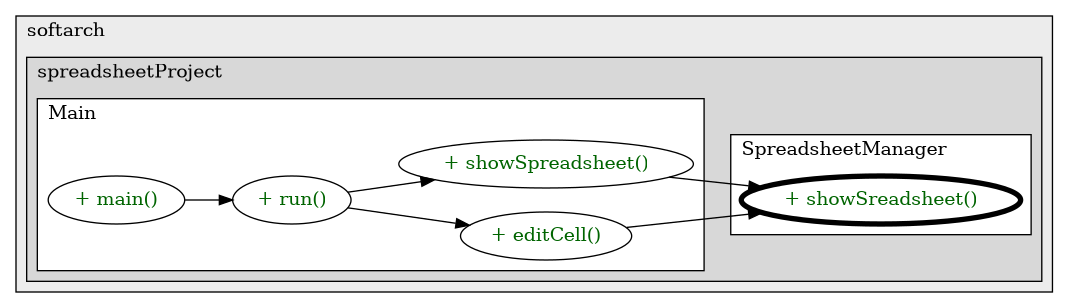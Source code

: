 @startuml

/' diagram meta data start
config=CallConfiguration;
{
  "rootMethod": "upc.softarch.spreadsheetProject.SpreadsheetManager#showSreadsheet()",
  "projectClassification": {
    "searchMode": "OpenProject", // OpenProject, AllProjects
    "includedProjects": "",
    "pathEndKeywords": "*.impl",
    "isClientPath": "",
    "isClientName": "",
    "isTestPath": "",
    "isTestName": "",
    "isMappingPath": "",
    "isMappingName": "",
    "isDataAccessPath": "",
    "isDataAccessName": "",
    "isDataStructurePath": "",
    "isDataStructureName": "",
    "isInterfaceStructuresPath": "",
    "isInterfaceStructuresName": "",
    "isEntryPointPath": "",
    "isEntryPointName": "",
    "treatFinalFieldsAsMandatory": false
  },
  "graphRestriction": {
    "classPackageExcludeFilter": "",
    "classPackageIncludeFilter": "",
    "classNameExcludeFilter": "",
    "classNameIncludeFilter": "",
    "methodNameExcludeFilter": "",
    "methodNameIncludeFilter": "",
    "removeByInheritance": "", // inheritance/annotation based filtering is done in a second step
    "removeByAnnotation": "",
    "removeByClassPackage": "", // cleanup the graph after inheritance/annotation based filtering is done
    "removeByClassName": "",
    "cutMappings": false,
    "cutEnum": true,
    "cutTests": true,
    "cutClient": true,
    "cutDataAccess": true,
    "cutInterfaceStructures": true,
    "cutDataStructures": true,
    "cutGetterAndSetter": true,
    "cutConstructors": true
  },
  "graphTraversal": {
    "forwardDepth": 3,
    "backwardDepth": 3,
    "classPackageExcludeFilter": "",
    "classPackageIncludeFilter": "",
    "classNameExcludeFilter": "",
    "classNameIncludeFilter": "",
    "methodNameExcludeFilter": "",
    "methodNameIncludeFilter": "",
    "hideMappings": false,
    "hideDataStructures": false,
    "hidePrivateMethods": true,
    "hideInterfaceCalls": true, // indirection: implementation -> interface (is hidden) -> implementation
    "onlyShowApplicationEntryPoints": false, // root node is included
    "useMethodCallsForStructureDiagram": "ForwardOnly" // ForwardOnly, BothDirections, No
  },
  "details": {
    "aggregation": "GroupByClass", // ByClass, GroupByClass, None
    "showMethodParametersTypes": false,
    "showMethodParametersNames": false,
    "showMethodReturnType": false,
    "showPackageLevels": 2,
    "showCallOrder": false,
    "edgeMode": "MethodsOnly", // TypesOnly, MethodsOnly, TypesAndMethods, MethodsAndDirectTypeUsage
    "showDetailedClassStructure": false
  },
  "rootClass": "upc.softarch.spreadsheetProject.SpreadsheetManager",
  "extensionCallbackMethod": "" // qualified.class.name#methodName - signature: public static String method(String)
}
diagram meta data end '/



digraph g {
    rankdir="LR"
    splines=polyline
    

'nodes 
subgraph cluster_1318690688 { 
   	label=softarch
	labeljust=l
	fillcolor="#ececec"
	style=filled
   
   subgraph cluster_846419237 { 
   	label=spreadsheetProject
	labeljust=l
	fillcolor="#d8d8d8"
	style=filled
   
   subgraph cluster_1132512806 { 
   	label=SpreadsheetManager
	labeljust=l
	fillcolor=white
	style=filled
   
   SpreadsheetManager420481259XXXshowSreadsheet0[
	label="+ showSreadsheet()"
	style=filled
	fillcolor=white
	tooltip="SpreadsheetManager

null"
	penwidth=4
	fontcolor=darkgreen
];
} 

subgraph cluster_1175133934 { 
   	label=Main
	labeljust=l
	fillcolor=white
	style=filled
   
   Main420481259XXXeditCell0[
	label="+ editCell()"
	style=filled
	fillcolor=white
	tooltip="Main

null"
	fontcolor=darkgreen
];

Main420481259XXXmain1859653459[
	label="+ main()"
	style=filled
	fillcolor=white
	tooltip="Main

null"
	fontcolor=darkgreen
];

Main420481259XXXrun0[
	label="+ run()"
	style=filled
	fillcolor=white
	tooltip="Main

null"
	fontcolor=darkgreen
];

Main420481259XXXshowSpreadsheet0[
	label="+ showSpreadsheet()"
	style=filled
	fillcolor=white
	tooltip="Main

null"
	fontcolor=darkgreen
];
} 
} 
} 

'edges    
Main420481259XXXeditCell0 -> SpreadsheetManager420481259XXXshowSreadsheet0;
Main420481259XXXmain1859653459 -> Main420481259XXXrun0;
Main420481259XXXrun0 -> Main420481259XXXeditCell0;
Main420481259XXXrun0 -> Main420481259XXXshowSpreadsheet0;
Main420481259XXXshowSpreadsheet0 -> SpreadsheetManager420481259XXXshowSreadsheet0;
    
}
@enduml